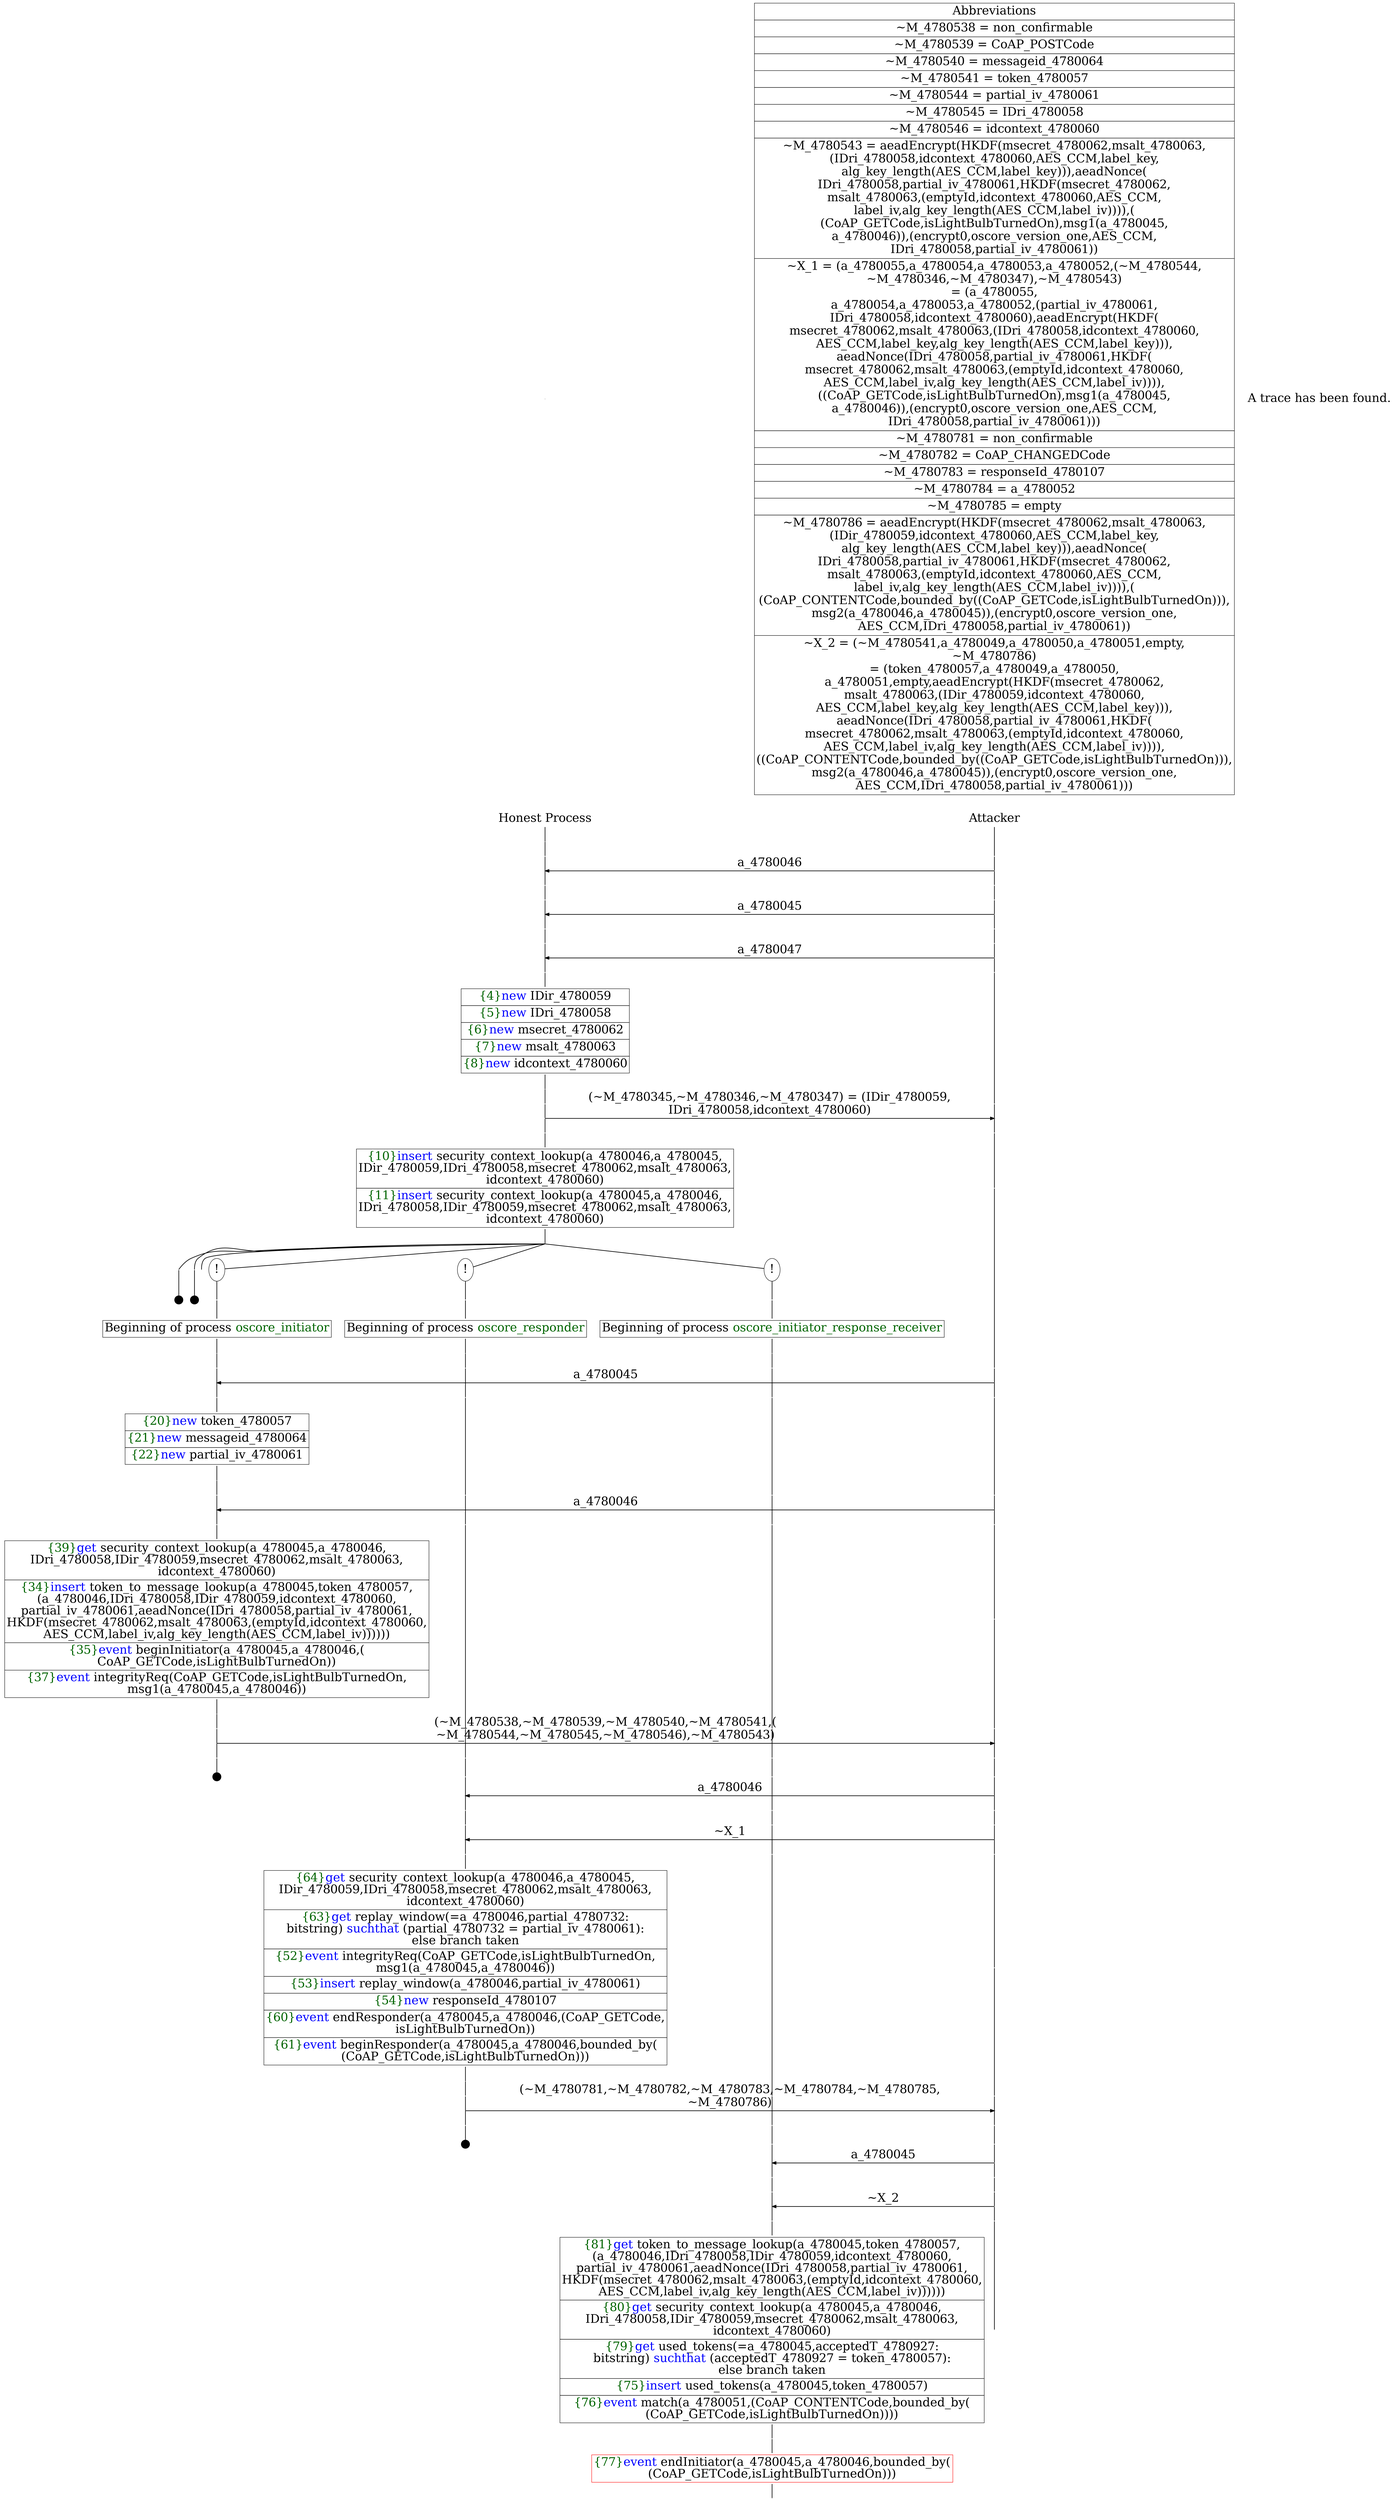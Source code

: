 digraph {
graph [ordering = out]
edge [arrowhead = none, penwidth = 1.6, fontsize = 30]
node [shape = point, width = 0, height = 0, fontsize = 30]
Trace<br/>
[label = <A trace has been found.<br/>
>, shape = plaintext]
P0__0 [label = "Honest Process", shape = plaintext]
P__0 [label = "Attacker", shape = plaintext]
Trace -> P0__0 [label = "", style = invisible, weight = 100]{rank = same; P0__0 P__0}
P0__0 -> P0__1 [label = <>, weight = 100]
P0__1 -> P0__2 [label = <>, weight = 100]
P__0 -> P__1 [label = <>, weight = 100]
{rank = same; P__1 P0__2}
P0__2 -> P0__3 [label = <>, weight = 100]
P__1 -> P__2 [label = <>, weight = 100]
{rank = same; P__2 P0__3}
P0__3 -> P__2 [label = <a_4780046>, dir = back, arrowhead = normal]
P0__3 -> P0__4 [label = <>, weight = 100]
P__2 -> P__3 [label = <>, weight = 100]
{rank = same; P__3 P0__4}
P0__4 -> P0__5 [label = <>, weight = 100]
P__3 -> P__4 [label = <>, weight = 100]
{rank = same; P__4 P0__5}
P0__5 -> P0__6 [label = <>, weight = 100]
P__4 -> P__5 [label = <>, weight = 100]
{rank = same; P__5 P0__6}
P0__6 -> P__5 [label = <a_4780045>, dir = back, arrowhead = normal]
P0__6 -> P0__7 [label = <>, weight = 100]
P__5 -> P__6 [label = <>, weight = 100]
{rank = same; P__6 P0__7}
P0__7 -> P0__8 [label = <>, weight = 100]
P__6 -> P__7 [label = <>, weight = 100]
{rank = same; P__7 P0__8}
P0__8 -> P0__9 [label = <>, weight = 100]
P__7 -> P__8 [label = <>, weight = 100]
{rank = same; P__8 P0__9}
P0__9 -> P__8 [label = <a_4780047>, dir = back, arrowhead = normal]
P0__9 -> P0__10 [label = <>, weight = 100]
P__8 -> P__9 [label = <>, weight = 100]
{rank = same; P__9 P0__10}
P0__10 -> P0__11 [label = <>, weight = 100]
P0__11 [shape = plaintext, label = <<TABLE BORDER="0" CELLBORDER="1" CELLSPACING="0" CELLPADDING="4"> <TR><TD><FONT COLOR="darkgreen">{4}</FONT><FONT COLOR="blue">new </FONT>IDir_4780059</TD></TR><TR><TD><FONT COLOR="darkgreen">{5}</FONT><FONT COLOR="blue">new </FONT>IDri_4780058</TD></TR><TR><TD><FONT COLOR="darkgreen">{6}</FONT><FONT COLOR="blue">new </FONT>msecret_4780062</TD></TR><TR><TD><FONT COLOR="darkgreen">{7}</FONT><FONT COLOR="blue">new </FONT>msalt_4780063</TD></TR><TR><TD><FONT COLOR="darkgreen">{8}</FONT><FONT COLOR="blue">new </FONT>idcontext_4780060</TD></TR></TABLE>>]
P0__11 -> P0__12 [label = <>, weight = 100]
P0__12 -> P0__13 [label = <>, weight = 100]
P__9 -> P__10 [label = <>, weight = 100]
{rank = same; P__10 P0__13}
P0__13 -> P0__14 [label = <>, weight = 100]
P__10 -> P__11 [label = <>, weight = 100]
{rank = same; P__11 P0__14}
P0__14 -> P__11 [label = <(~M_4780345,~M_4780346,~M_4780347) = (IDir_4780059,<br/>
IDri_4780058,idcontext_4780060)>, arrowhead = normal]
P0__14 -> P0__15 [label = <>, weight = 100]
P__11 -> P__12 [label = <>, weight = 100]
{rank = same; P__12 P0__15}
P0__15 -> P0__16 [label = <>, weight = 100]
P0__16 [shape = plaintext, label = <<TABLE BORDER="0" CELLBORDER="1" CELLSPACING="0" CELLPADDING="4"> <TR><TD><FONT COLOR="darkgreen">{10}</FONT><FONT COLOR="blue">insert </FONT>security_context_lookup(a_4780046,a_4780045,<br/>
IDir_4780059,IDri_4780058,msecret_4780062,msalt_4780063,<br/>
idcontext_4780060)</TD></TR><TR><TD><FONT COLOR="darkgreen">{11}</FONT><FONT COLOR="blue">insert </FONT>security_context_lookup(a_4780045,a_4780046,<br/>
IDri_4780058,IDir_4780059,msecret_4780062,msalt_4780063,<br/>
idcontext_4780060)</TD></TR></TABLE>>]
P0__16 -> P0__17 [label = <>, weight = 100]
P__12 -> P__13 [label = <>, weight = 100]
{rank = same; P__13 P0__16}
/*RPar */
P0__17 -> P0_5__17 [label = <>]
P0__17 -> P0_4__17 [label = <>]
P0__17 -> P0_3__17 [label = <>]
P0__17 -> P0_2__17 [label = <>]
P0__17 -> P0_1__17 [label = <>]
P0__17 -> P0_0__17 [label = <>]
P0__17 [label = "", fixedsize = false, width = 0, height = 0, shape = none]
{rank = same; P0_0__17 P0_1__17 P0_2__17 P0_3__17 P0_4__17 P0_5__17}
P0_0__17 [label = "!", shape = ellipse]
P0_0_0__17 [label = "", fixedsize = false, width = 0, height = 0, shape = none]
P0_0__17 -> P0_0_0__17 [label = <>, weight = 100]
P0_0_0__17 -> P0_0_0__18 [label = <>, weight = 100]
P0_0_0__18 [shape = plaintext, label = <<TABLE BORDER="0" CELLBORDER="1" CELLSPACING="0" CELLPADDING="4"> <TR><TD>Beginning of process <FONT COLOR="darkgreen">oscore_initiator_response_receiver</FONT><br/>
</TD></TR></TABLE>>]
P0_0_0__18 -> P0_0_0__19 [label = <>, weight = 100]
P0_1__17 [label = "!", shape = ellipse]
P0_1_0__17 [label = "", fixedsize = false, width = 0, height = 0, shape = none]
P0_1__17 -> P0_1_0__17 [label = <>, weight = 100]
P0_1_0__17 -> P0_1_0__18 [label = <>, weight = 100]
P0_1_0__18 [shape = plaintext, label = <<TABLE BORDER="0" CELLBORDER="1" CELLSPACING="0" CELLPADDING="4"> <TR><TD>Beginning of process <FONT COLOR="darkgreen">oscore_responder</FONT></TD></TR></TABLE>>]
P0_1_0__18 -> P0_1_0__19 [label = <>, weight = 100]
P0_2__17 [label = "!", shape = ellipse]
P0_2_0__17 [label = "", fixedsize = false, width = 0, height = 0, shape = none]
P0_2__17 -> P0_2_0__17 [label = <>, weight = 100]
P0_2_0__17 -> P0_2_0__18 [label = <>, weight = 100]
P0_2_0__18 [shape = plaintext, label = <<TABLE BORDER="0" CELLBORDER="1" CELLSPACING="0" CELLPADDING="4"> <TR><TD>Beginning of process <FONT COLOR="darkgreen">oscore_initiator</FONT></TD></TR></TABLE>>]
P0_2_0__18 -> P0_2_0__19 [label = <>, weight = 100]
P0_4__18 [label = "", width = 0.3, height = 0.3]
P0_4__17 -> P0_4__18 [label = <>, weight = 100]
P0_5__18 [label = "", width = 0.3, height = 0.3]
P0_5__17 -> P0_5__18 [label = <>, weight = 100]
P0_2_0__19 -> P0_2_0__20 [label = <>, weight = 100]
P0_1_0__19 -> P0_1_0__20 [label = <>, weight = 100]
P0_0_0__19 -> P0_0_0__20 [label = <>, weight = 100]
P__13 -> P__14 [label = <>, weight = 100]
{rank = same; P__14 P0_0_0__20 P0_1_0__20 P0_2_0__20}
P0_2_0__20 -> P0_2_0__21 [label = <>, weight = 100]
P__14 -> P__15 [label = <>, weight = 100]
{rank = same; P__15 P0_2_0__21}
P0_2_0__21 -> P__15 [label = <a_4780045>, dir = back, arrowhead = normal]
P0_2_0__21 -> P0_2_0__22 [label = <>, weight = 100]
P0_1_0__20 -> P0_1_0__21 [label = <>, weight = 100]
P0_0_0__20 -> P0_0_0__21 [label = <>, weight = 100]
P__15 -> P__16 [label = <>, weight = 100]
{rank = same; P__16 P0_0_0__21 P0_1_0__21 P0_2_0__22}
P0_2_0__22 -> P0_2_0__23 [label = <>, weight = 100]
P0_2_0__23 [shape = plaintext, label = <<TABLE BORDER="0" CELLBORDER="1" CELLSPACING="0" CELLPADDING="4"> <TR><TD><FONT COLOR="darkgreen">{20}</FONT><FONT COLOR="blue">new </FONT>token_4780057</TD></TR><TR><TD><FONT COLOR="darkgreen">{21}</FONT><FONT COLOR="blue">new </FONT>messageid_4780064</TD></TR><TR><TD><FONT COLOR="darkgreen">{22}</FONT><FONT COLOR="blue">new </FONT>partial_iv_4780061</TD></TR></TABLE>>]
P0_2_0__23 -> P0_2_0__24 [label = <>, weight = 100]
P0_2_0__24 -> P0_2_0__25 [label = <>, weight = 100]
P0_1_0__21 -> P0_1_0__22 [label = <>, weight = 100]
P0_0_0__21 -> P0_0_0__22 [label = <>, weight = 100]
P__16 -> P__17 [label = <>, weight = 100]
{rank = same; P__17 P0_0_0__22 P0_1_0__22 P0_2_0__25}
P0_2_0__25 -> P0_2_0__26 [label = <>, weight = 100]
P__17 -> P__18 [label = <>, weight = 100]
{rank = same; P__18 P0_2_0__26}
P0_2_0__26 -> P__18 [label = <a_4780046>, dir = back, arrowhead = normal]
P0_2_0__26 -> P0_2_0__27 [label = <>, weight = 100]
P0_1_0__22 -> P0_1_0__23 [label = <>, weight = 100]
P0_0_0__22 -> P0_0_0__23 [label = <>, weight = 100]
P__18 -> P__19 [label = <>, weight = 100]
{rank = same; P__19 P0_0_0__23 P0_1_0__23 P0_2_0__27}
P0_2_0__27 -> P0_2_0__28 [label = <>, weight = 100]
P0_2_0__28 [shape = plaintext, label = <<TABLE BORDER="0" CELLBORDER="1" CELLSPACING="0" CELLPADDING="4"> <TR><TD><FONT COLOR="darkgreen">{39}</FONT><FONT COLOR="blue">get </FONT>security_context_lookup(a_4780045,a_4780046,<br/>
IDri_4780058,IDir_4780059,msecret_4780062,msalt_4780063,<br/>
idcontext_4780060)</TD></TR><TR><TD><FONT COLOR="darkgreen">{34}</FONT><FONT COLOR="blue">insert </FONT>token_to_message_lookup(a_4780045,token_4780057,<br/>
(a_4780046,IDri_4780058,IDir_4780059,idcontext_4780060,<br/>
partial_iv_4780061,aeadNonce(IDri_4780058,partial_iv_4780061,<br/>
HKDF(msecret_4780062,msalt_4780063,(emptyId,idcontext_4780060,<br/>
AES_CCM,label_iv,alg_key_length(AES_CCM,label_iv))))))<br/>
</TD></TR><TR><TD><FONT COLOR="darkgreen">{35}</FONT><FONT COLOR="blue">event</FONT> beginInitiator(a_4780045,a_4780046,(<br/>
CoAP_GETCode,isLightBulbTurnedOn))</TD></TR><TR><TD><FONT COLOR="darkgreen">{37}</FONT><FONT COLOR="blue">event</FONT> integrityReq(CoAP_GETCode,isLightBulbTurnedOn,<br/>
msg1(a_4780045,a_4780046))</TD></TR></TABLE>>]
P0_2_0__28 -> P0_2_0__29 [label = <>, weight = 100]
P__19 -> P__20 [label = <>, weight = 100]
{rank = same; P__20 P0_2_0__28}
P0_2_0__29 -> P0_2_0__30 [label = <>, weight = 100]
P0_1_0__23 -> P0_1_0__24 [label = <>, weight = 100]
P0_0_0__23 -> P0_0_0__24 [label = <>, weight = 100]
P__20 -> P__21 [label = <>, weight = 100]
{rank = same; P__21 P0_0_0__24 P0_1_0__24 P0_2_0__30}
P0_2_0__30 -> P0_2_0__31 [label = <>, weight = 100]
P__21 -> P__22 [label = <>, weight = 100]
{rank = same; P__22 P0_2_0__31}
P0_2_0__31 -> P__22 [label = <(~M_4780538,~M_4780539,~M_4780540,~M_4780541,(<br/>
~M_4780544,~M_4780545,~M_4780546),~M_4780543)>, arrowhead = normal]
P0_2_0__31 -> P0_2_0__32 [label = <>, weight = 100]
P0_1_0__24 -> P0_1_0__25 [label = <>, weight = 100]
P0_0_0__24 -> P0_0_0__25 [label = <>, weight = 100]
P__22 -> P__23 [label = <>, weight = 100]
{rank = same; P__23 P0_0_0__25 P0_1_0__25 P0_2_0__32}
P0_2_0__33 [label = "", width = 0.3, height = 0.3]
P0_2_0__32 -> P0_2_0__33 [label = <>, weight = 100]
P0_1_0__25 -> P0_1_0__26 [label = <>, weight = 100]
P0_0_0__25 -> P0_0_0__26 [label = <>, weight = 100]
P__23 -> P__24 [label = <>, weight = 100]
{rank = same; P__24 P0_0_0__26 P0_1_0__26}
P0_1_0__26 -> P0_1_0__27 [label = <>, weight = 100]
P__24 -> P__25 [label = <>, weight = 100]
{rank = same; P__25 P0_1_0__27}
P0_1_0__27 -> P__25 [label = <a_4780046>, dir = back, arrowhead = normal]
P0_1_0__27 -> P0_1_0__28 [label = <>, weight = 100]
P0_0_0__26 -> P0_0_0__27 [label = <>, weight = 100]
P__25 -> P__26 [label = <>, weight = 100]
{rank = same; P__26 P0_0_0__27 P0_1_0__28}
P0_1_0__28 -> P0_1_0__29 [label = <>, weight = 100]
P0_0_0__27 -> P0_0_0__28 [label = <>, weight = 100]
P__26 -> P__27 [label = <>, weight = 100]
{rank = same; P__27 P0_0_0__28 P0_1_0__29}
P0_1_0__29 -> P0_1_0__30 [label = <>, weight = 100]
P__27 -> P__28 [label = <>, weight = 100]
{rank = same; P__28 P0_1_0__30}
P0_1_0__30 -> P__28 [label = <~X_1>, dir = back, arrowhead = normal]
P0_1_0__30 -> P0_1_0__31 [label = <>, weight = 100]
P0_0_0__28 -> P0_0_0__29 [label = <>, weight = 100]
P__28 -> P__29 [label = <>, weight = 100]
{rank = same; P__29 P0_0_0__29 P0_1_0__31}
P0_1_0__31 -> P0_1_0__32 [label = <>, weight = 100]
P0_1_0__32 [shape = plaintext, label = <<TABLE BORDER="0" CELLBORDER="1" CELLSPACING="0" CELLPADDING="4"> <TR><TD><FONT COLOR="darkgreen">{64}</FONT><FONT COLOR="blue">get </FONT>security_context_lookup(a_4780046,a_4780045,<br/>
IDir_4780059,IDri_4780058,msecret_4780062,msalt_4780063,<br/>
idcontext_4780060)</TD></TR><TR><TD><FONT COLOR="darkgreen">{63}</FONT><FONT COLOR="blue">get</FONT> replay_window(=a_4780046,partial_4780732:<br/>
bitstring) <FONT COLOR="blue">suchthat</FONT> (partial_4780732 = partial_iv_4780061):<br/>
else branch taken</TD></TR><TR><TD><FONT COLOR="darkgreen">{52}</FONT><FONT COLOR="blue">event</FONT> integrityReq(CoAP_GETCode,isLightBulbTurnedOn,<br/>
msg1(a_4780045,a_4780046))</TD></TR><TR><TD><FONT COLOR="darkgreen">{53}</FONT><FONT COLOR="blue">insert </FONT>replay_window(a_4780046,partial_iv_4780061)<br/>
</TD></TR><TR><TD><FONT COLOR="darkgreen">{54}</FONT><FONT COLOR="blue">new </FONT>responseId_4780107</TD></TR><TR><TD><FONT COLOR="darkgreen">{60}</FONT><FONT COLOR="blue">event</FONT> endResponder(a_4780045,a_4780046,(CoAP_GETCode,<br/>
isLightBulbTurnedOn))</TD></TR><TR><TD><FONT COLOR="darkgreen">{61}</FONT><FONT COLOR="blue">event</FONT> beginResponder(a_4780045,a_4780046,bounded_by(<br/>
(CoAP_GETCode,isLightBulbTurnedOn)))</TD></TR></TABLE>>]
P0_1_0__32 -> P0_1_0__33 [label = <>, weight = 100]
P__29 -> P__30 [label = <>, weight = 100]
{rank = same; P__30 P0_1_0__32}
P0_1_0__33 -> P0_1_0__34 [label = <>, weight = 100]
P0_0_0__29 -> P0_0_0__30 [label = <>, weight = 100]
P__30 -> P__31 [label = <>, weight = 100]
{rank = same; P__31 P0_0_0__30 P0_1_0__34}
P0_1_0__34 -> P0_1_0__35 [label = <>, weight = 100]
P__31 -> P__32 [label = <>, weight = 100]
{rank = same; P__32 P0_1_0__35}
P0_1_0__35 -> P__32 [label = <(~M_4780781,~M_4780782,~M_4780783,~M_4780784,~M_4780785,<br/>
~M_4780786)>, arrowhead = normal]
P0_1_0__35 -> P0_1_0__36 [label = <>, weight = 100]
P0_0_0__30 -> P0_0_0__31 [label = <>, weight = 100]
P__32 -> P__33 [label = <>, weight = 100]
{rank = same; P__33 P0_0_0__31 P0_1_0__36}
P0_1_0__37 [label = "", width = 0.3, height = 0.3]
P0_1_0__36 -> P0_1_0__37 [label = <>, weight = 100]
P0_0_0__31 -> P0_0_0__32 [label = <>, weight = 100]
P__33 -> P__34 [label = <>, weight = 100]
{rank = same; P__34 P0_0_0__32}
P0_0_0__32 -> P0_0_0__33 [label = <>, weight = 100]
P__34 -> P__35 [label = <>, weight = 100]
{rank = same; P__35 P0_0_0__33}
P0_0_0__33 -> P__35 [label = <a_4780045>, dir = back, arrowhead = normal]
P0_0_0__33 -> P0_0_0__34 [label = <>, weight = 100]
P__35 -> P__36 [label = <>, weight = 100]
{rank = same; P__36 P0_0_0__34}
P0_0_0__34 -> P0_0_0__35 [label = <>, weight = 100]
P__36 -> P__37 [label = <>, weight = 100]
{rank = same; P__37 P0_0_0__35}
P0_0_0__35 -> P0_0_0__36 [label = <>, weight = 100]
P__37 -> P__38 [label = <>, weight = 100]
{rank = same; P__38 P0_0_0__36}
P0_0_0__36 -> P__38 [label = <~X_2>, dir = back, arrowhead = normal]
P0_0_0__36 -> P0_0_0__37 [label = <>, weight = 100]
P__38 -> P__39 [label = <>, weight = 100]
{rank = same; P__39 P0_0_0__37}
P0_0_0__37 -> P0_0_0__38 [label = <>, weight = 100]
P0_0_0__38 [shape = plaintext, label = <<TABLE BORDER="0" CELLBORDER="1" CELLSPACING="0" CELLPADDING="4"> <TR><TD><FONT COLOR="darkgreen">{81}</FONT><FONT COLOR="blue">get </FONT>token_to_message_lookup(a_4780045,token_4780057,<br/>
(a_4780046,IDri_4780058,IDir_4780059,idcontext_4780060,<br/>
partial_iv_4780061,aeadNonce(IDri_4780058,partial_iv_4780061,<br/>
HKDF(msecret_4780062,msalt_4780063,(emptyId,idcontext_4780060,<br/>
AES_CCM,label_iv,alg_key_length(AES_CCM,label_iv))))))<br/>
</TD></TR><TR><TD><FONT COLOR="darkgreen">{80}</FONT><FONT COLOR="blue">get </FONT>security_context_lookup(a_4780045,a_4780046,<br/>
IDri_4780058,IDir_4780059,msecret_4780062,msalt_4780063,<br/>
idcontext_4780060)</TD></TR><TR><TD><FONT COLOR="darkgreen">{79}</FONT><FONT COLOR="blue">get</FONT> used_tokens(=a_4780045,acceptedT_4780927:<br/>
bitstring) <FONT COLOR="blue">suchthat</FONT> (acceptedT_4780927 = token_4780057):<br/>
else branch taken</TD></TR><TR><TD><FONT COLOR="darkgreen">{75}</FONT><FONT COLOR="blue">insert </FONT>used_tokens(a_4780045,token_4780057)<br/>
</TD></TR><TR><TD><FONT COLOR="darkgreen">{76}</FONT><FONT COLOR="blue">event</FONT> match(a_4780051,(CoAP_CONTENTCode,bounded_by(<br/>
(CoAP_GETCode,isLightBulbTurnedOn))))</TD></TR></TABLE>>]
P0_0_0__38 -> P0_0_0__39 [label = <>, weight = 100]
P__39 -> P__40 [label = <>, weight = 100]
{rank = same; P__40 P0_0_0__38}
P0_0_0__39 -> P0_0_0__40 [label = <>, weight = 100]
P0_0_0__40 [color = red, shape = plaintext, label = <<TABLE BORDER="0" CELLBORDER="1" CELLSPACING="0" CELLPADDING="4"> <TR><TD><FONT COLOR="darkgreen">{77}</FONT><FONT COLOR="blue">event</FONT> endInitiator(a_4780045,a_4780046,bounded_by(<br/>
(CoAP_GETCode,isLightBulbTurnedOn)))</TD></TR></TABLE>>]
P0_0_0__40 -> P0_0_0__41 [label = <>, weight = 100]
Abbrev [shape = plaintext, label = <<TABLE BORDER="0" CELLBORDER="1" CELLSPACING="0" CELLPADDING="4"><TR> <TD> Abbreviations </TD></TR><TR><TD>~M_4780538 = non_confirmable</TD></TR><TR><TD>~M_4780539 = CoAP_POSTCode</TD></TR><TR><TD>~M_4780540 = messageid_4780064</TD></TR><TR><TD>~M_4780541 = token_4780057</TD></TR><TR><TD>~M_4780544 = partial_iv_4780061</TD></TR><TR><TD>~M_4780545 = IDri_4780058</TD></TR><TR><TD>~M_4780546 = idcontext_4780060</TD></TR><TR><TD>~M_4780543 = aeadEncrypt(HKDF(msecret_4780062,msalt_4780063,<br/>
(IDri_4780058,idcontext_4780060,AES_CCM,label_key,<br/>
alg_key_length(AES_CCM,label_key))),aeadNonce(<br/>
IDri_4780058,partial_iv_4780061,HKDF(msecret_4780062,<br/>
msalt_4780063,(emptyId,idcontext_4780060,AES_CCM,<br/>
label_iv,alg_key_length(AES_CCM,label_iv)))),(<br/>
(CoAP_GETCode,isLightBulbTurnedOn),msg1(a_4780045,<br/>
a_4780046)),(encrypt0,oscore_version_one,AES_CCM,<br/>
IDri_4780058,partial_iv_4780061))</TD></TR><TR><TD>~X_1 = (a_4780055,a_4780054,a_4780053,a_4780052,(~M_4780544,<br/>
~M_4780346,~M_4780347),~M_4780543)<br/>
= (a_4780055,<br/>
a_4780054,a_4780053,a_4780052,(partial_iv_4780061,<br/>
IDri_4780058,idcontext_4780060),aeadEncrypt(HKDF(<br/>
msecret_4780062,msalt_4780063,(IDri_4780058,idcontext_4780060,<br/>
AES_CCM,label_key,alg_key_length(AES_CCM,label_key))),<br/>
aeadNonce(IDri_4780058,partial_iv_4780061,HKDF(<br/>
msecret_4780062,msalt_4780063,(emptyId,idcontext_4780060,<br/>
AES_CCM,label_iv,alg_key_length(AES_CCM,label_iv)))),<br/>
((CoAP_GETCode,isLightBulbTurnedOn),msg1(a_4780045,<br/>
a_4780046)),(encrypt0,oscore_version_one,AES_CCM,<br/>
IDri_4780058,partial_iv_4780061)))</TD></TR><TR><TD>~M_4780781 = non_confirmable</TD></TR><TR><TD>~M_4780782 = CoAP_CHANGEDCode</TD></TR><TR><TD>~M_4780783 = responseId_4780107</TD></TR><TR><TD>~M_4780784 = a_4780052</TD></TR><TR><TD>~M_4780785 = empty</TD></TR><TR><TD>~M_4780786 = aeadEncrypt(HKDF(msecret_4780062,msalt_4780063,<br/>
(IDir_4780059,idcontext_4780060,AES_CCM,label_key,<br/>
alg_key_length(AES_CCM,label_key))),aeadNonce(<br/>
IDri_4780058,partial_iv_4780061,HKDF(msecret_4780062,<br/>
msalt_4780063,(emptyId,idcontext_4780060,AES_CCM,<br/>
label_iv,alg_key_length(AES_CCM,label_iv)))),(<br/>
(CoAP_CONTENTCode,bounded_by((CoAP_GETCode,isLightBulbTurnedOn))),<br/>
msg2(a_4780046,a_4780045)),(encrypt0,oscore_version_one,<br/>
AES_CCM,IDri_4780058,partial_iv_4780061))</TD></TR><TR><TD>~X_2 = (~M_4780541,a_4780049,a_4780050,a_4780051,empty,<br/>
~M_4780786)<br/>
= (token_4780057,a_4780049,a_4780050,<br/>
a_4780051,empty,aeadEncrypt(HKDF(msecret_4780062,<br/>
msalt_4780063,(IDir_4780059,idcontext_4780060,<br/>
AES_CCM,label_key,alg_key_length(AES_CCM,label_key))),<br/>
aeadNonce(IDri_4780058,partial_iv_4780061,HKDF(<br/>
msecret_4780062,msalt_4780063,(emptyId,idcontext_4780060,<br/>
AES_CCM,label_iv,alg_key_length(AES_CCM,label_iv)))),<br/>
((CoAP_CONTENTCode,bounded_by((CoAP_GETCode,isLightBulbTurnedOn))),<br/>
msg2(a_4780046,a_4780045)),(encrypt0,oscore_version_one,<br/>
AES_CCM,IDri_4780058,partial_iv_4780061)))</TD></TR></TABLE>>]Abbrev -> P__0 [style = invisible, weight =100]}
